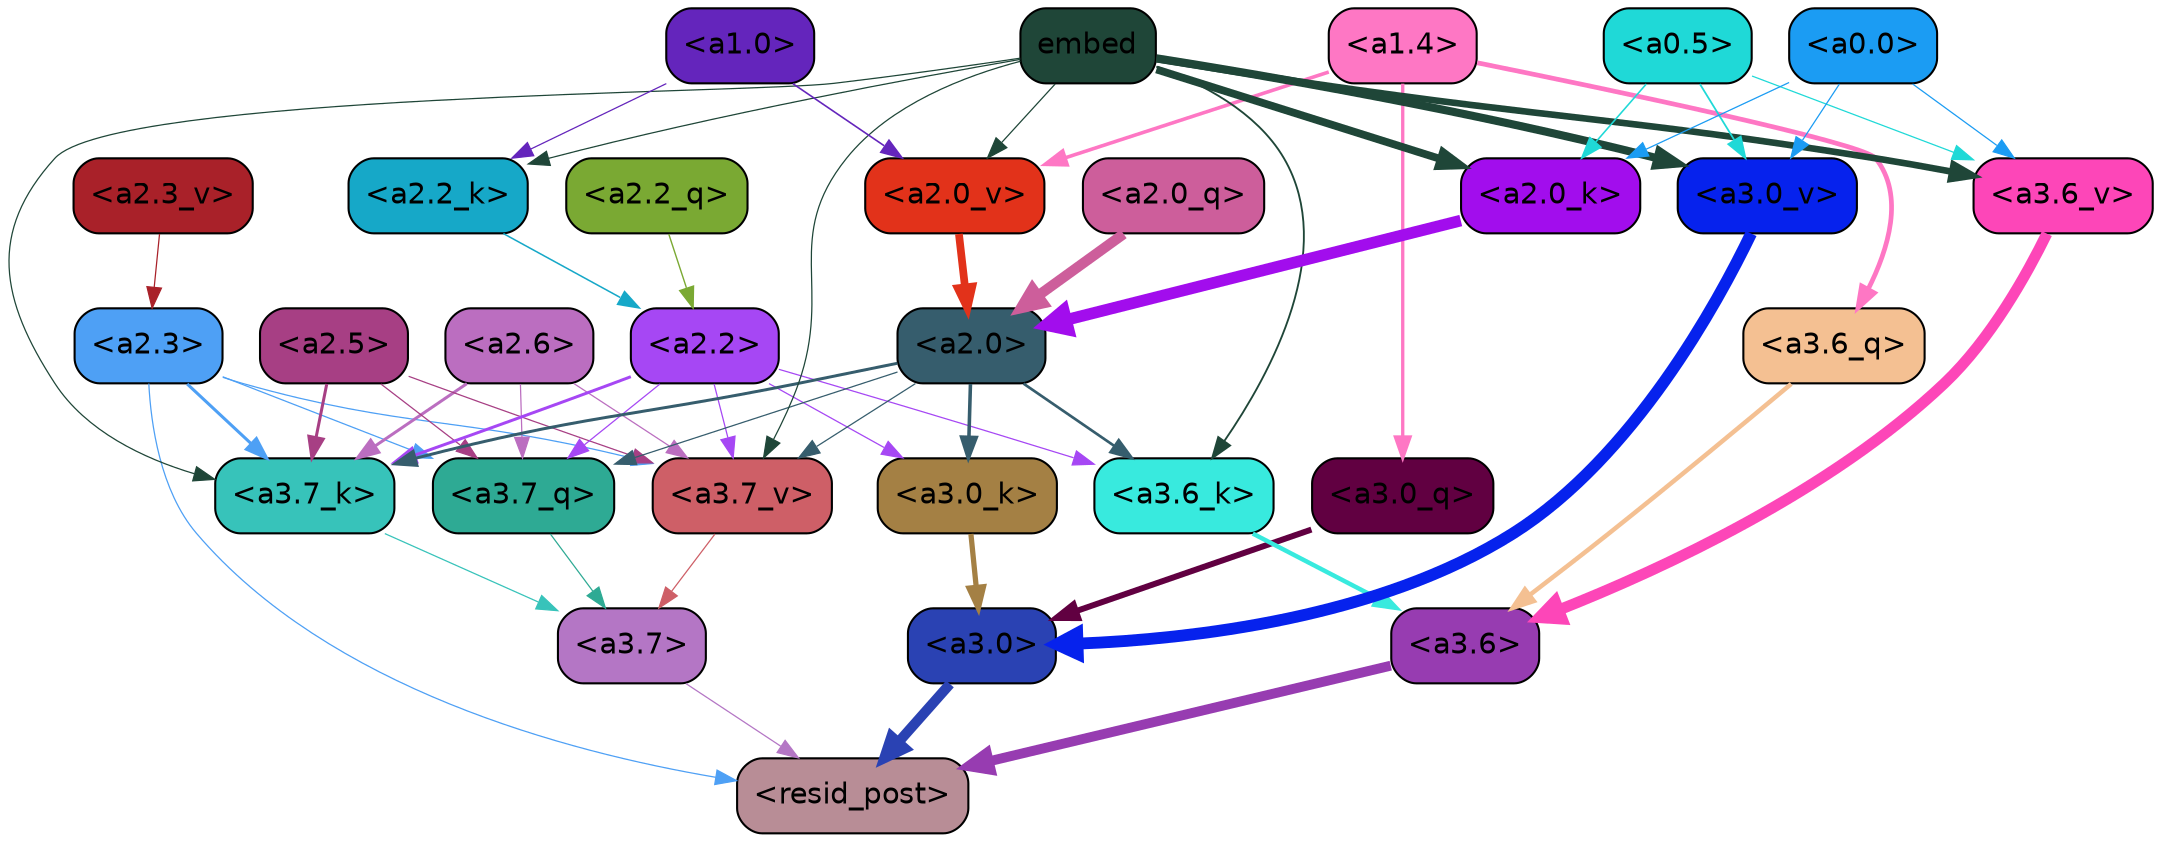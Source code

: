 strict digraph "" {
	graph [bgcolor=transparent,
		layout=dot,
		overlap=false,
		splines=true
	];
	"<a3.7>"	[color=black,
		fillcolor="#b476c5",
		fontname=Helvetica,
		shape=box,
		style="filled, rounded"];
	"<resid_post>"	[color=black,
		fillcolor="#b88d96",
		fontname=Helvetica,
		shape=box,
		style="filled, rounded"];
	"<a3.7>" -> "<resid_post>"	[color="#b476c5",
		penwidth=0.6];
	"<a3.6>"	[color=black,
		fillcolor="#973cb1",
		fontname=Helvetica,
		shape=box,
		style="filled, rounded"];
	"<a3.6>" -> "<resid_post>"	[color="#973cb1",
		penwidth=4.746312499046326];
	"<a3.0>"	[color=black,
		fillcolor="#2a42b3",
		fontname=Helvetica,
		shape=box,
		style="filled, rounded"];
	"<a3.0>" -> "<resid_post>"	[color="#2a42b3",
		penwidth=4.896343111991882];
	"<a2.3>"	[color=black,
		fillcolor="#4ea0f5",
		fontname=Helvetica,
		shape=box,
		style="filled, rounded"];
	"<a2.3>" -> "<resid_post>"	[color="#4ea0f5",
		penwidth=0.6];
	"<a3.7_q>"	[color=black,
		fillcolor="#2eaa94",
		fontname=Helvetica,
		shape=box,
		style="filled, rounded"];
	"<a2.3>" -> "<a3.7_q>"	[color="#4ea0f5",
		penwidth=0.6];
	"<a3.7_k>"	[color=black,
		fillcolor="#37c3ba",
		fontname=Helvetica,
		shape=box,
		style="filled, rounded"];
	"<a2.3>" -> "<a3.7_k>"	[color="#4ea0f5",
		penwidth=1.467104621231556];
	"<a3.7_v>"	[color=black,
		fillcolor="#ce5f67",
		fontname=Helvetica,
		shape=box,
		style="filled, rounded"];
	"<a2.3>" -> "<a3.7_v>"	[color="#4ea0f5",
		penwidth=0.6];
	"<a3.7_q>" -> "<a3.7>"	[color="#2eaa94",
		penwidth=0.6];
	"<a3.6_q>"	[color=black,
		fillcolor="#f4c092",
		fontname=Helvetica,
		shape=box,
		style="filled, rounded"];
	"<a3.6_q>" -> "<a3.6>"	[color="#f4c092",
		penwidth=2.160832464694977];
	"<a3.0_q>"	[color=black,
		fillcolor="#610041",
		fontname=Helvetica,
		shape=box,
		style="filled, rounded"];
	"<a3.0_q>" -> "<a3.0>"	[color="#610041",
		penwidth=2.870753765106201];
	"<a3.7_k>" -> "<a3.7>"	[color="#37c3ba",
		penwidth=0.6];
	"<a3.6_k>"	[color=black,
		fillcolor="#38eade",
		fontname=Helvetica,
		shape=box,
		style="filled, rounded"];
	"<a3.6_k>" -> "<a3.6>"	[color="#38eade",
		penwidth=2.13908451795578];
	"<a3.0_k>"	[color=black,
		fillcolor="#a48044",
		fontname=Helvetica,
		shape=box,
		style="filled, rounded"];
	"<a3.0_k>" -> "<a3.0>"	[color="#a48044",
		penwidth=2.520303964614868];
	"<a3.7_v>" -> "<a3.7>"	[color="#ce5f67",
		penwidth=0.6];
	"<a3.6_v>"	[color=black,
		fillcolor="#fd46b8",
		fontname=Helvetica,
		shape=box,
		style="filled, rounded"];
	"<a3.6_v>" -> "<a3.6>"	[color="#fd46b8",
		penwidth=5.297133803367615];
	"<a3.0_v>"	[color=black,
		fillcolor="#0622ed",
		fontname=Helvetica,
		shape=box,
		style="filled, rounded"];
	"<a3.0_v>" -> "<a3.0>"	[color="#0622ed",
		penwidth=5.680712580680847];
	"<a2.6>"	[color=black,
		fillcolor="#bb6ec0",
		fontname=Helvetica,
		shape=box,
		style="filled, rounded"];
	"<a2.6>" -> "<a3.7_q>"	[color="#bb6ec0",
		penwidth=0.6];
	"<a2.6>" -> "<a3.7_k>"	[color="#bb6ec0",
		penwidth=1.4453159049153328];
	"<a2.6>" -> "<a3.7_v>"	[color="#bb6ec0",
		penwidth=0.6];
	"<a2.5>"	[color=black,
		fillcolor="#a73f84",
		fontname=Helvetica,
		shape=box,
		style="filled, rounded"];
	"<a2.5>" -> "<a3.7_q>"	[color="#a73f84",
		penwidth=0.6];
	"<a2.5>" -> "<a3.7_k>"	[color="#a73f84",
		penwidth=1.4526091292500496];
	"<a2.5>" -> "<a3.7_v>"	[color="#a73f84",
		penwidth=0.6];
	"<a2.2>"	[color=black,
		fillcolor="#a647f4",
		fontname=Helvetica,
		shape=box,
		style="filled, rounded"];
	"<a2.2>" -> "<a3.7_q>"	[color="#a647f4",
		penwidth=0.6];
	"<a2.2>" -> "<a3.7_k>"	[color="#a647f4",
		penwidth=1.4310357049107552];
	"<a2.2>" -> "<a3.6_k>"	[color="#a647f4",
		penwidth=0.6];
	"<a2.2>" -> "<a3.0_k>"	[color="#a647f4",
		penwidth=0.6];
	"<a2.2>" -> "<a3.7_v>"	[color="#a647f4",
		penwidth=0.6];
	"<a2.0>"	[color=black,
		fillcolor="#365d6d",
		fontname=Helvetica,
		shape=box,
		style="filled, rounded"];
	"<a2.0>" -> "<a3.7_q>"	[color="#365d6d",
		penwidth=0.6];
	"<a2.0>" -> "<a3.7_k>"	[color="#365d6d",
		penwidth=1.4314699843525887];
	"<a2.0>" -> "<a3.6_k>"	[color="#365d6d",
		penwidth=1.2950235605239868];
	"<a2.0>" -> "<a3.0_k>"	[color="#365d6d",
		penwidth=1.712992787361145];
	"<a2.0>" -> "<a3.7_v>"	[color="#365d6d",
		penwidth=0.6];
	"<a1.4>"	[color=black,
		fillcolor="#fe77c4",
		fontname=Helvetica,
		shape=box,
		style="filled, rounded"];
	"<a1.4>" -> "<a3.6_q>"	[color="#fe77c4",
		penwidth=2.2719132900238037];
	"<a1.4>" -> "<a3.0_q>"	[color="#fe77c4",
		penwidth=1.5932877659797668];
	"<a2.0_v>"	[color=black,
		fillcolor="#e2321a",
		fontname=Helvetica,
		shape=box,
		style="filled, rounded"];
	"<a1.4>" -> "<a2.0_v>"	[color="#fe77c4",
		penwidth=1.7291951477527618];
	embed	[color=black,
		fillcolor="#1f4638",
		fontname=Helvetica,
		shape=box,
		style="filled, rounded"];
	embed -> "<a3.7_k>"	[color="#1f4638",
		penwidth=0.6];
	embed -> "<a3.6_k>"	[color="#1f4638",
		penwidth=0.891706109046936];
	embed -> "<a3.7_v>"	[color="#1f4638",
		penwidth=0.6];
	embed -> "<a3.6_v>"	[color="#1f4638",
		penwidth=3.1766927242279053];
	embed -> "<a3.0_v>"	[color="#1f4638",
		penwidth=3.9005755856633186];
	"<a2.2_k>"	[color=black,
		fillcolor="#16a8c8",
		fontname=Helvetica,
		shape=box,
		style="filled, rounded"];
	embed -> "<a2.2_k>"	[color="#1f4638",
		penwidth=0.6];
	"<a2.0_k>"	[color=black,
		fillcolor="#a20ded",
		fontname=Helvetica,
		shape=box,
		style="filled, rounded"];
	embed -> "<a2.0_k>"	[color="#1f4638",
		penwidth=3.732139825820923];
	embed -> "<a2.0_v>"	[color="#1f4638",
		penwidth=0.6];
	"<a0.5>"	[color=black,
		fillcolor="#1fd9d7",
		fontname=Helvetica,
		shape=box,
		style="filled, rounded"];
	"<a0.5>" -> "<a3.6_v>"	[color="#1fd9d7",
		penwidth=0.6];
	"<a0.5>" -> "<a3.0_v>"	[color="#1fd9d7",
		penwidth=0.8493617177009583];
	"<a0.5>" -> "<a2.0_k>"	[color="#1fd9d7",
		penwidth=0.7637084722518921];
	"<a0.0>"	[color=black,
		fillcolor="#1b9cf3",
		fontname=Helvetica,
		shape=box,
		style="filled, rounded"];
	"<a0.0>" -> "<a3.6_v>"	[color="#1b9cf3",
		penwidth=0.6];
	"<a0.0>" -> "<a3.0_v>"	[color="#1b9cf3",
		penwidth=0.6];
	"<a0.0>" -> "<a2.0_k>"	[color="#1b9cf3",
		penwidth=0.6];
	"<a2.2_q>"	[color=black,
		fillcolor="#7aa933",
		fontname=Helvetica,
		shape=box,
		style="filled, rounded"];
	"<a2.2_q>" -> "<a2.2>"	[color="#7aa933",
		penwidth=0.6677633281797171];
	"<a2.0_q>"	[color=black,
		fillcolor="#cd5e9b",
		fontname=Helvetica,
		shape=box,
		style="filled, rounded"];
	"<a2.0_q>" -> "<a2.0>"	[color="#cd5e9b",
		penwidth=4.966194009408355];
	"<a2.2_k>" -> "<a2.2>"	[color="#16a8c8",
		penwidth=0.7399393804371357];
	"<a2.0_k>" -> "<a2.0>"	[color="#a20ded",
		penwidth=5.5817058570683];
	"<a2.3_v>"	[color=black,
		fillcolor="#a92129",
		fontname=Helvetica,
		shape=box,
		style="filled, rounded"];
	"<a2.3_v>" -> "<a2.3>"	[color="#a92129",
		penwidth=0.6];
	"<a2.0_v>" -> "<a2.0>"	[color="#e2321a",
		penwidth=3.7102378383278847];
	"<a1.0>"	[color=black,
		fillcolor="#6425bc",
		fontname=Helvetica,
		shape=box,
		style="filled, rounded"];
	"<a1.0>" -> "<a2.2_k>"	[color="#6425bc",
		penwidth=0.6];
	"<a1.0>" -> "<a2.0_v>"	[color="#6425bc",
		penwidth=0.7823128998279572];
}
